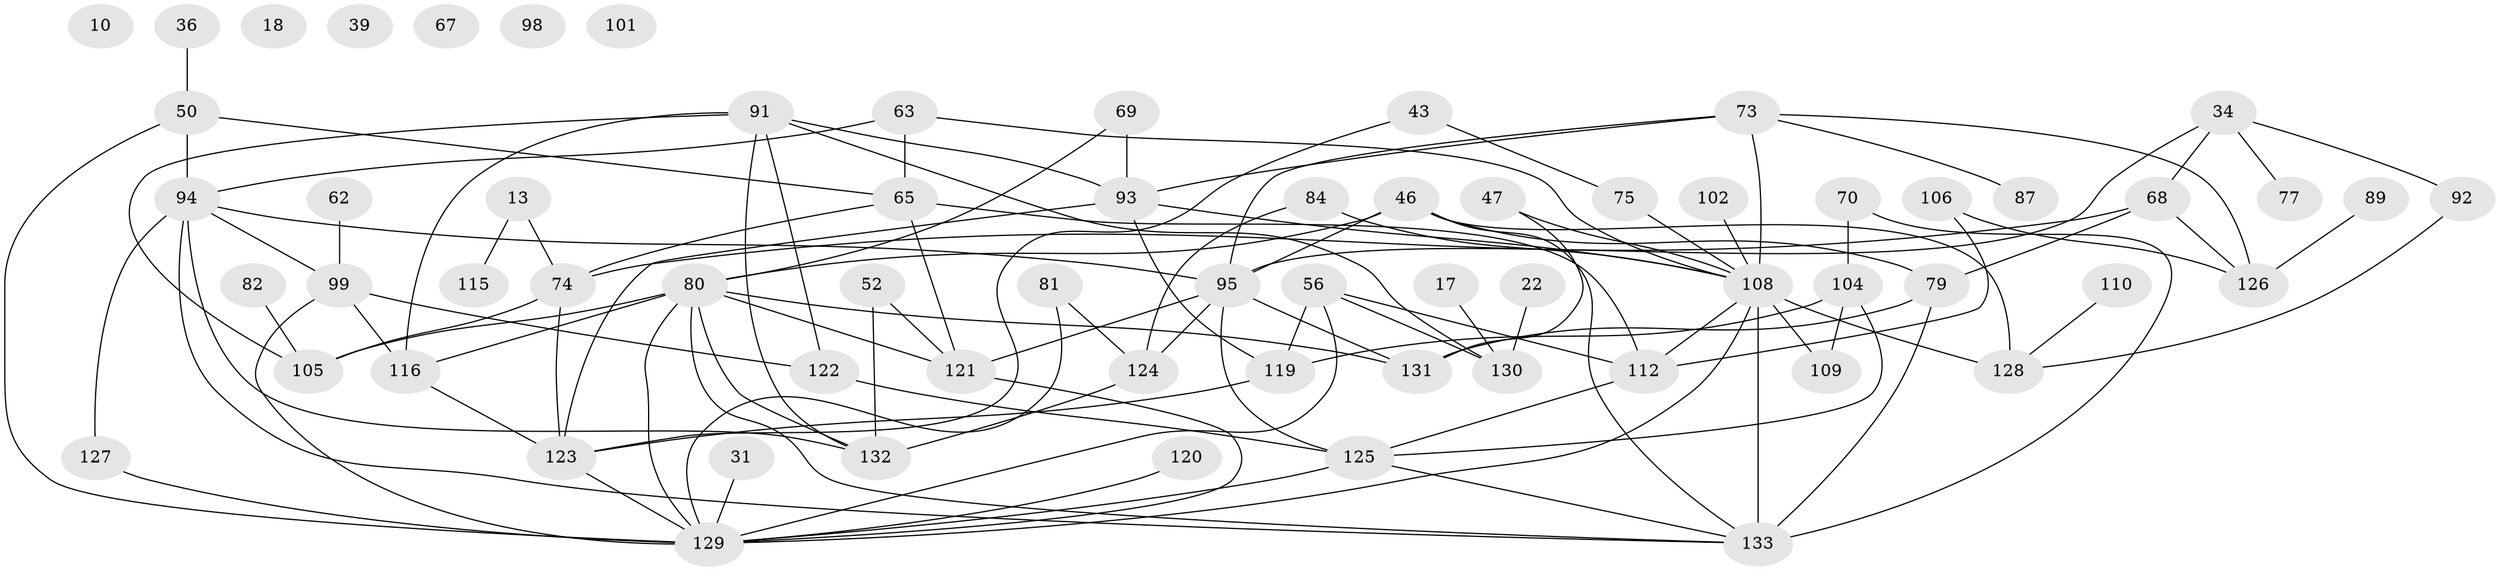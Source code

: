 // original degree distribution, {7: 0.03759398496240601, 2: 0.21052631578947367, 3: 0.21804511278195488, 1: 0.17293233082706766, 6: 0.06766917293233082, 0: 0.045112781954887216, 4: 0.16541353383458646, 5: 0.08270676691729323}
// Generated by graph-tools (version 1.1) at 2025/40/03/09/25 04:40:02]
// undirected, 66 vertices, 110 edges
graph export_dot {
graph [start="1"]
  node [color=gray90,style=filled];
  10;
  13;
  17;
  18;
  22;
  31;
  34 [super="+16+21"];
  36;
  39;
  43;
  46 [super="+26"];
  47;
  50 [super="+29"];
  52;
  56 [super="+35"];
  62;
  63;
  65;
  67;
  68 [super="+44"];
  69 [super="+54"];
  70;
  73;
  74;
  75 [super="+27"];
  77;
  79 [super="+78"];
  80 [super="+37+20"];
  81;
  82;
  84;
  87;
  89;
  91 [super="+33"];
  92;
  93 [super="+48"];
  94 [super="+90+51"];
  95 [super="+1"];
  98;
  99 [super="+64+76"];
  101;
  102;
  104;
  105;
  106;
  108 [super="+58+107"];
  109;
  110;
  112 [super="+53"];
  115;
  116;
  119;
  120;
  121 [super="+113+55+103"];
  122;
  123 [super="+11+118+85"];
  124;
  125 [super="+100+114"];
  126 [super="+19"];
  127;
  128;
  129 [super="+3+42+60+117"];
  130;
  131;
  132;
  133 [super="+97+71"];
  13 -- 74;
  13 -- 115;
  17 -- 130;
  22 -- 130;
  31 -- 129;
  34 -- 92;
  34 -- 95;
  34 -- 68;
  34 -- 77;
  36 -- 50;
  43 -- 75;
  43 -- 123;
  46 -- 128 [weight=2];
  46 -- 95 [weight=2];
  46 -- 80;
  46 -- 133;
  46 -- 79;
  47 -- 131;
  47 -- 108;
  50 -- 65;
  50 -- 94 [weight=2];
  50 -- 129;
  52 -- 132;
  52 -- 121;
  56 -- 112 [weight=2];
  56 -- 130;
  56 -- 119;
  56 -- 129;
  62 -- 99;
  63 -- 65;
  63 -- 108;
  63 -- 94;
  65 -- 74;
  65 -- 112;
  65 -- 121;
  68 -- 74 [weight=2];
  68 -- 126 [weight=2];
  68 -- 79;
  69 -- 80;
  69 -- 93 [weight=3];
  70 -- 104;
  70 -- 133;
  73 -- 87;
  73 -- 93;
  73 -- 95 [weight=2];
  73 -- 126;
  73 -- 108;
  74 -- 105;
  74 -- 123;
  75 -- 108;
  79 -- 133 [weight=2];
  79 -- 131;
  80 -- 105;
  80 -- 131;
  80 -- 132;
  80 -- 116;
  80 -- 133;
  80 -- 129;
  80 -- 121;
  81 -- 124;
  81 -- 129;
  82 -- 105;
  84 -- 108;
  84 -- 124;
  89 -- 126;
  91 -- 93;
  91 -- 130;
  91 -- 132 [weight=2];
  91 -- 116;
  91 -- 105;
  91 -- 122;
  92 -- 128;
  93 -- 119;
  93 -- 123;
  93 -- 108;
  94 -- 133 [weight=2];
  94 -- 99;
  94 -- 127;
  94 -- 132;
  94 -- 95;
  95 -- 124;
  95 -- 121;
  95 -- 131;
  95 -- 125;
  99 -- 116 [weight=2];
  99 -- 129;
  99 -- 122;
  102 -- 108;
  104 -- 109;
  104 -- 119;
  104 -- 125;
  106 -- 112;
  106 -- 126;
  108 -- 109 [weight=2];
  108 -- 128 [weight=2];
  108 -- 112;
  108 -- 129 [weight=3];
  108 -- 133 [weight=4];
  110 -- 128;
  112 -- 125;
  116 -- 123;
  119 -- 123;
  120 -- 129;
  121 -- 129;
  122 -- 125;
  123 -- 129 [weight=3];
  124 -- 132;
  125 -- 129;
  125 -- 133;
  127 -- 129;
}
